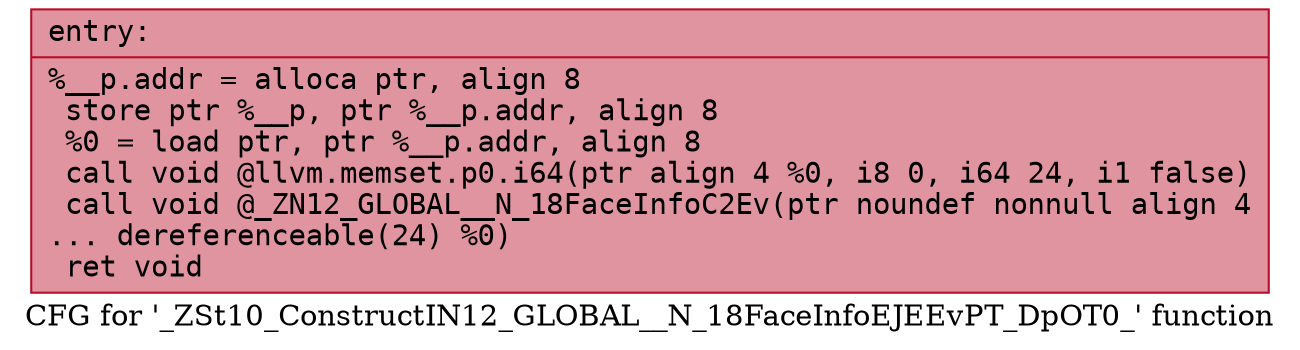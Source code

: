 digraph "CFG for '_ZSt10_ConstructIN12_GLOBAL__N_18FaceInfoEJEEvPT_DpOT0_' function" {
	label="CFG for '_ZSt10_ConstructIN12_GLOBAL__N_18FaceInfoEJEEvPT_DpOT0_' function";

	Node0x55dfe4c793b0 [shape=record,color="#b70d28ff", style=filled, fillcolor="#b70d2870" fontname="Courier",label="{entry:\l|  %__p.addr = alloca ptr, align 8\l  store ptr %__p, ptr %__p.addr, align 8\l  %0 = load ptr, ptr %__p.addr, align 8\l  call void @llvm.memset.p0.i64(ptr align 4 %0, i8 0, i64 24, i1 false)\l  call void @_ZN12_GLOBAL__N_18FaceInfoC2Ev(ptr noundef nonnull align 4\l... dereferenceable(24) %0)\l  ret void\l}"];
}
